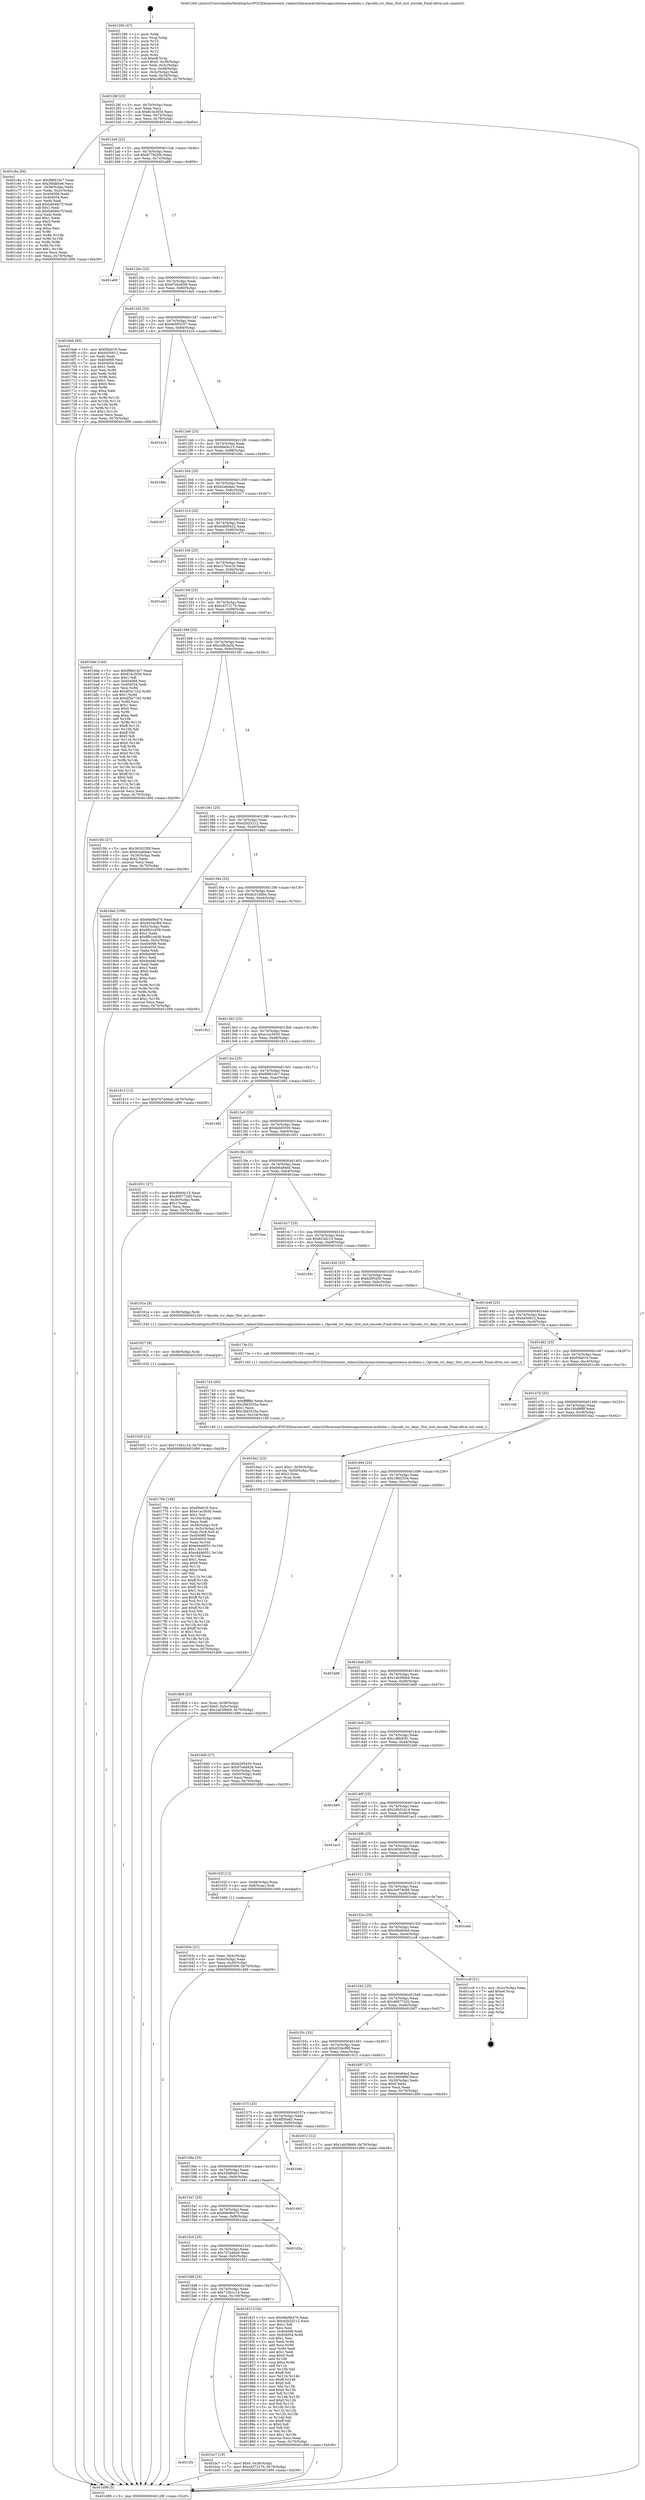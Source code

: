 digraph "0x401260" {
  label = "0x401260 (/mnt/c/Users/mathe/Desktop/tcc/POCII/binaries/extr_radare2librasmarchxtensagnuxtensa-modules.c_Opcode_rsr_depc_Slot_inst_encode_Final-ollvm.out::main(0))"
  labelloc = "t"
  node[shape=record]

  Entry [label="",width=0.3,height=0.3,shape=circle,fillcolor=black,style=filled]
  "0x40128f" [label="{
     0x40128f [23]\l
     | [instrs]\l
     &nbsp;&nbsp;0x40128f \<+3\>: mov -0x70(%rbp),%eax\l
     &nbsp;&nbsp;0x401292 \<+2\>: mov %eax,%ecx\l
     &nbsp;&nbsp;0x401294 \<+6\>: sub $0x814c5f3d,%ecx\l
     &nbsp;&nbsp;0x40129a \<+3\>: mov %eax,-0x74(%rbp)\l
     &nbsp;&nbsp;0x40129d \<+3\>: mov %ecx,-0x78(%rbp)\l
     &nbsp;&nbsp;0x4012a0 \<+6\>: je 0000000000401c6a \<main+0xa0a\>\l
  }"]
  "0x401c6a" [label="{
     0x401c6a [94]\l
     | [instrs]\l
     &nbsp;&nbsp;0x401c6a \<+5\>: mov $0xf9661dc7,%eax\l
     &nbsp;&nbsp;0x401c6f \<+5\>: mov $0x3fddb5e6,%ecx\l
     &nbsp;&nbsp;0x401c74 \<+3\>: mov -0x38(%rbp),%edx\l
     &nbsp;&nbsp;0x401c77 \<+3\>: mov %edx,-0x2c(%rbp)\l
     &nbsp;&nbsp;0x401c7a \<+7\>: mov 0x404068,%edx\l
     &nbsp;&nbsp;0x401c81 \<+7\>: mov 0x404054,%esi\l
     &nbsp;&nbsp;0x401c88 \<+2\>: mov %edx,%edi\l
     &nbsp;&nbsp;0x401c8a \<+6\>: add $0xb4646c7f,%edi\l
     &nbsp;&nbsp;0x401c90 \<+3\>: sub $0x1,%edi\l
     &nbsp;&nbsp;0x401c93 \<+6\>: sub $0xb4646c7f,%edi\l
     &nbsp;&nbsp;0x401c99 \<+3\>: imul %edi,%edx\l
     &nbsp;&nbsp;0x401c9c \<+3\>: and $0x1,%edx\l
     &nbsp;&nbsp;0x401c9f \<+3\>: cmp $0x0,%edx\l
     &nbsp;&nbsp;0x401ca2 \<+4\>: sete %r8b\l
     &nbsp;&nbsp;0x401ca6 \<+3\>: cmp $0xa,%esi\l
     &nbsp;&nbsp;0x401ca9 \<+4\>: setl %r9b\l
     &nbsp;&nbsp;0x401cad \<+3\>: mov %r8b,%r10b\l
     &nbsp;&nbsp;0x401cb0 \<+3\>: and %r9b,%r10b\l
     &nbsp;&nbsp;0x401cb3 \<+3\>: xor %r9b,%r8b\l
     &nbsp;&nbsp;0x401cb6 \<+3\>: or %r8b,%r10b\l
     &nbsp;&nbsp;0x401cb9 \<+4\>: test $0x1,%r10b\l
     &nbsp;&nbsp;0x401cbd \<+3\>: cmovne %ecx,%eax\l
     &nbsp;&nbsp;0x401cc0 \<+3\>: mov %eax,-0x70(%rbp)\l
     &nbsp;&nbsp;0x401cc3 \<+5\>: jmp 0000000000401d99 \<main+0xb39\>\l
  }"]
  "0x4012a6" [label="{
     0x4012a6 [22]\l
     | [instrs]\l
     &nbsp;&nbsp;0x4012a6 \<+5\>: jmp 00000000004012ab \<main+0x4b\>\l
     &nbsp;&nbsp;0x4012ab \<+3\>: mov -0x74(%rbp),%eax\l
     &nbsp;&nbsp;0x4012ae \<+5\>: sub $0x877fa35b,%eax\l
     &nbsp;&nbsp;0x4012b3 \<+3\>: mov %eax,-0x7c(%rbp)\l
     &nbsp;&nbsp;0x4012b6 \<+6\>: je 0000000000401a69 \<main+0x809\>\l
  }"]
  Exit [label="",width=0.3,height=0.3,shape=circle,fillcolor=black,style=filled,peripheries=2]
  "0x401a69" [label="{
     0x401a69\l
  }", style=dashed]
  "0x4012bc" [label="{
     0x4012bc [22]\l
     | [instrs]\l
     &nbsp;&nbsp;0x4012bc \<+5\>: jmp 00000000004012c1 \<main+0x61\>\l
     &nbsp;&nbsp;0x4012c1 \<+3\>: mov -0x74(%rbp),%eax\l
     &nbsp;&nbsp;0x4012c4 \<+5\>: sub $0x97eb4826,%eax\l
     &nbsp;&nbsp;0x4012c9 \<+3\>: mov %eax,-0x80(%rbp)\l
     &nbsp;&nbsp;0x4012cc \<+6\>: je 00000000004016eb \<main+0x48b\>\l
  }"]
  "0x4015f2" [label="{
     0x4015f2\l
  }", style=dashed]
  "0x4016eb" [label="{
     0x4016eb [83]\l
     | [instrs]\l
     &nbsp;&nbsp;0x4016eb \<+5\>: mov $0xf5fa019,%eax\l
     &nbsp;&nbsp;0x4016f0 \<+5\>: mov $0xd450612,%ecx\l
     &nbsp;&nbsp;0x4016f5 \<+2\>: xor %edx,%edx\l
     &nbsp;&nbsp;0x4016f7 \<+7\>: mov 0x404068,%esi\l
     &nbsp;&nbsp;0x4016fe \<+7\>: mov 0x404054,%edi\l
     &nbsp;&nbsp;0x401705 \<+3\>: sub $0x1,%edx\l
     &nbsp;&nbsp;0x401708 \<+3\>: mov %esi,%r8d\l
     &nbsp;&nbsp;0x40170b \<+3\>: add %edx,%r8d\l
     &nbsp;&nbsp;0x40170e \<+4\>: imul %r8d,%esi\l
     &nbsp;&nbsp;0x401712 \<+3\>: and $0x1,%esi\l
     &nbsp;&nbsp;0x401715 \<+3\>: cmp $0x0,%esi\l
     &nbsp;&nbsp;0x401718 \<+4\>: sete %r9b\l
     &nbsp;&nbsp;0x40171c \<+3\>: cmp $0xa,%edi\l
     &nbsp;&nbsp;0x40171f \<+4\>: setl %r10b\l
     &nbsp;&nbsp;0x401723 \<+3\>: mov %r9b,%r11b\l
     &nbsp;&nbsp;0x401726 \<+3\>: and %r10b,%r11b\l
     &nbsp;&nbsp;0x401729 \<+3\>: xor %r10b,%r9b\l
     &nbsp;&nbsp;0x40172c \<+3\>: or %r9b,%r11b\l
     &nbsp;&nbsp;0x40172f \<+4\>: test $0x1,%r11b\l
     &nbsp;&nbsp;0x401733 \<+3\>: cmovne %ecx,%eax\l
     &nbsp;&nbsp;0x401736 \<+3\>: mov %eax,-0x70(%rbp)\l
     &nbsp;&nbsp;0x401739 \<+5\>: jmp 0000000000401d99 \<main+0xb39\>\l
  }"]
  "0x4012d2" [label="{
     0x4012d2 [25]\l
     | [instrs]\l
     &nbsp;&nbsp;0x4012d2 \<+5\>: jmp 00000000004012d7 \<main+0x77\>\l
     &nbsp;&nbsp;0x4012d7 \<+3\>: mov -0x74(%rbp),%eax\l
     &nbsp;&nbsp;0x4012da \<+5\>: sub $0x9e595337,%eax\l
     &nbsp;&nbsp;0x4012df \<+6\>: mov %eax,-0x84(%rbp)\l
     &nbsp;&nbsp;0x4012e5 \<+6\>: je 0000000000401b1b \<main+0x8bb\>\l
  }"]
  "0x401bc7" [label="{
     0x401bc7 [19]\l
     | [instrs]\l
     &nbsp;&nbsp;0x401bc7 \<+7\>: movl $0x0,-0x38(%rbp)\l
     &nbsp;&nbsp;0x401bce \<+7\>: movl $0xcd37217b,-0x70(%rbp)\l
     &nbsp;&nbsp;0x401bd5 \<+5\>: jmp 0000000000401d99 \<main+0xb39\>\l
  }"]
  "0x401b1b" [label="{
     0x401b1b\l
  }", style=dashed]
  "0x4012eb" [label="{
     0x4012eb [25]\l
     | [instrs]\l
     &nbsp;&nbsp;0x4012eb \<+5\>: jmp 00000000004012f0 \<main+0x90\>\l
     &nbsp;&nbsp;0x4012f0 \<+3\>: mov -0x74(%rbp),%eax\l
     &nbsp;&nbsp;0x4012f3 \<+5\>: sub $0x9fa64c15,%eax\l
     &nbsp;&nbsp;0x4012f8 \<+6\>: mov %eax,-0x88(%rbp)\l
     &nbsp;&nbsp;0x4012fe \<+6\>: je 000000000040166c \<main+0x40c\>\l
  }"]
  "0x401930" [label="{
     0x401930 [12]\l
     | [instrs]\l
     &nbsp;&nbsp;0x401930 \<+7\>: movl $0x710b1c14,-0x70(%rbp)\l
     &nbsp;&nbsp;0x401937 \<+5\>: jmp 0000000000401d99 \<main+0xb39\>\l
  }"]
  "0x40166c" [label="{
     0x40166c\l
  }", style=dashed]
  "0x401304" [label="{
     0x401304 [25]\l
     | [instrs]\l
     &nbsp;&nbsp;0x401304 \<+5\>: jmp 0000000000401309 \<main+0xa9\>\l
     &nbsp;&nbsp;0x401309 \<+3\>: mov -0x74(%rbp),%eax\l
     &nbsp;&nbsp;0x40130c \<+5\>: sub $0xb2a6daec,%eax\l
     &nbsp;&nbsp;0x401311 \<+6\>: mov %eax,-0x8c(%rbp)\l
     &nbsp;&nbsp;0x401317 \<+6\>: je 0000000000401617 \<main+0x3b7\>\l
  }"]
  "0x401927" [label="{
     0x401927 [9]\l
     | [instrs]\l
     &nbsp;&nbsp;0x401927 \<+4\>: mov -0x58(%rbp),%rdi\l
     &nbsp;&nbsp;0x40192b \<+5\>: call 0000000000401030 \<free@plt\>\l
     | [calls]\l
     &nbsp;&nbsp;0x401030 \{1\} (unknown)\l
  }"]
  "0x401617" [label="{
     0x401617\l
  }", style=dashed]
  "0x40131d" [label="{
     0x40131d [25]\l
     | [instrs]\l
     &nbsp;&nbsp;0x40131d \<+5\>: jmp 0000000000401322 \<main+0xc2\>\l
     &nbsp;&nbsp;0x401322 \<+3\>: mov -0x74(%rbp),%eax\l
     &nbsp;&nbsp;0x401325 \<+5\>: sub $0xb4bf0422,%eax\l
     &nbsp;&nbsp;0x40132a \<+6\>: mov %eax,-0x90(%rbp)\l
     &nbsp;&nbsp;0x401330 \<+6\>: je 0000000000401d71 \<main+0xb11\>\l
  }"]
  "0x4015d9" [label="{
     0x4015d9 [25]\l
     | [instrs]\l
     &nbsp;&nbsp;0x4015d9 \<+5\>: jmp 00000000004015de \<main+0x37e\>\l
     &nbsp;&nbsp;0x4015de \<+3\>: mov -0x74(%rbp),%eax\l
     &nbsp;&nbsp;0x4015e1 \<+5\>: sub $0x710b1c14,%eax\l
     &nbsp;&nbsp;0x4015e6 \<+6\>: mov %eax,-0x100(%rbp)\l
     &nbsp;&nbsp;0x4015ec \<+6\>: je 0000000000401bc7 \<main+0x967\>\l
  }"]
  "0x401d71" [label="{
     0x401d71\l
  }", style=dashed]
  "0x401336" [label="{
     0x401336 [25]\l
     | [instrs]\l
     &nbsp;&nbsp;0x401336 \<+5\>: jmp 000000000040133b \<main+0xdb\>\l
     &nbsp;&nbsp;0x40133b \<+3\>: mov -0x74(%rbp),%eax\l
     &nbsp;&nbsp;0x40133e \<+5\>: sub $0xc27bce1b,%eax\l
     &nbsp;&nbsp;0x401343 \<+6\>: mov %eax,-0x94(%rbp)\l
     &nbsp;&nbsp;0x401349 \<+6\>: je 0000000000401a42 \<main+0x7e2\>\l
  }"]
  "0x40181f" [label="{
     0x40181f [134]\l
     | [instrs]\l
     &nbsp;&nbsp;0x40181f \<+5\>: mov $0x68e9b476,%eax\l
     &nbsp;&nbsp;0x401824 \<+5\>: mov $0xd2b25212,%ecx\l
     &nbsp;&nbsp;0x401829 \<+2\>: mov $0x1,%dl\l
     &nbsp;&nbsp;0x40182b \<+2\>: xor %esi,%esi\l
     &nbsp;&nbsp;0x40182d \<+7\>: mov 0x404068,%edi\l
     &nbsp;&nbsp;0x401834 \<+8\>: mov 0x404054,%r8d\l
     &nbsp;&nbsp;0x40183c \<+3\>: sub $0x1,%esi\l
     &nbsp;&nbsp;0x40183f \<+3\>: mov %edi,%r9d\l
     &nbsp;&nbsp;0x401842 \<+3\>: add %esi,%r9d\l
     &nbsp;&nbsp;0x401845 \<+4\>: imul %r9d,%edi\l
     &nbsp;&nbsp;0x401849 \<+3\>: and $0x1,%edi\l
     &nbsp;&nbsp;0x40184c \<+3\>: cmp $0x0,%edi\l
     &nbsp;&nbsp;0x40184f \<+4\>: sete %r10b\l
     &nbsp;&nbsp;0x401853 \<+4\>: cmp $0xa,%r8d\l
     &nbsp;&nbsp;0x401857 \<+4\>: setl %r11b\l
     &nbsp;&nbsp;0x40185b \<+3\>: mov %r10b,%bl\l
     &nbsp;&nbsp;0x40185e \<+3\>: xor $0xff,%bl\l
     &nbsp;&nbsp;0x401861 \<+3\>: mov %r11b,%r14b\l
     &nbsp;&nbsp;0x401864 \<+4\>: xor $0xff,%r14b\l
     &nbsp;&nbsp;0x401868 \<+3\>: xor $0x0,%dl\l
     &nbsp;&nbsp;0x40186b \<+3\>: mov %bl,%r15b\l
     &nbsp;&nbsp;0x40186e \<+4\>: and $0x0,%r15b\l
     &nbsp;&nbsp;0x401872 \<+3\>: and %dl,%r10b\l
     &nbsp;&nbsp;0x401875 \<+3\>: mov %r14b,%r12b\l
     &nbsp;&nbsp;0x401878 \<+4\>: and $0x0,%r12b\l
     &nbsp;&nbsp;0x40187c \<+3\>: and %dl,%r11b\l
     &nbsp;&nbsp;0x40187f \<+3\>: or %r10b,%r15b\l
     &nbsp;&nbsp;0x401882 \<+3\>: or %r11b,%r12b\l
     &nbsp;&nbsp;0x401885 \<+3\>: xor %r12b,%r15b\l
     &nbsp;&nbsp;0x401888 \<+3\>: or %r14b,%bl\l
     &nbsp;&nbsp;0x40188b \<+3\>: xor $0xff,%bl\l
     &nbsp;&nbsp;0x40188e \<+3\>: or $0x0,%dl\l
     &nbsp;&nbsp;0x401891 \<+2\>: and %dl,%bl\l
     &nbsp;&nbsp;0x401893 \<+3\>: or %bl,%r15b\l
     &nbsp;&nbsp;0x401896 \<+4\>: test $0x1,%r15b\l
     &nbsp;&nbsp;0x40189a \<+3\>: cmovne %ecx,%eax\l
     &nbsp;&nbsp;0x40189d \<+3\>: mov %eax,-0x70(%rbp)\l
     &nbsp;&nbsp;0x4018a0 \<+5\>: jmp 0000000000401d99 \<main+0xb39\>\l
  }"]
  "0x401a42" [label="{
     0x401a42\l
  }", style=dashed]
  "0x40134f" [label="{
     0x40134f [25]\l
     | [instrs]\l
     &nbsp;&nbsp;0x40134f \<+5\>: jmp 0000000000401354 \<main+0xf4\>\l
     &nbsp;&nbsp;0x401354 \<+3\>: mov -0x74(%rbp),%eax\l
     &nbsp;&nbsp;0x401357 \<+5\>: sub $0xcd37217b,%eax\l
     &nbsp;&nbsp;0x40135c \<+6\>: mov %eax,-0x98(%rbp)\l
     &nbsp;&nbsp;0x401362 \<+6\>: je 0000000000401bda \<main+0x97a\>\l
  }"]
  "0x4015c0" [label="{
     0x4015c0 [25]\l
     | [instrs]\l
     &nbsp;&nbsp;0x4015c0 \<+5\>: jmp 00000000004015c5 \<main+0x365\>\l
     &nbsp;&nbsp;0x4015c5 \<+3\>: mov -0x74(%rbp),%eax\l
     &nbsp;&nbsp;0x4015c8 \<+5\>: sub $0x707a46a0,%eax\l
     &nbsp;&nbsp;0x4015cd \<+6\>: mov %eax,-0xfc(%rbp)\l
     &nbsp;&nbsp;0x4015d3 \<+6\>: je 000000000040181f \<main+0x5bf\>\l
  }"]
  "0x401bda" [label="{
     0x401bda [144]\l
     | [instrs]\l
     &nbsp;&nbsp;0x401bda \<+5\>: mov $0xf9661dc7,%eax\l
     &nbsp;&nbsp;0x401bdf \<+5\>: mov $0x814c5f3d,%ecx\l
     &nbsp;&nbsp;0x401be4 \<+2\>: mov $0x1,%dl\l
     &nbsp;&nbsp;0x401be6 \<+7\>: mov 0x404068,%esi\l
     &nbsp;&nbsp;0x401bed \<+7\>: mov 0x404054,%edi\l
     &nbsp;&nbsp;0x401bf4 \<+3\>: mov %esi,%r8d\l
     &nbsp;&nbsp;0x401bf7 \<+7\>: add $0xdf3a71b2,%r8d\l
     &nbsp;&nbsp;0x401bfe \<+4\>: sub $0x1,%r8d\l
     &nbsp;&nbsp;0x401c02 \<+7\>: sub $0xdf3a71b2,%r8d\l
     &nbsp;&nbsp;0x401c09 \<+4\>: imul %r8d,%esi\l
     &nbsp;&nbsp;0x401c0d \<+3\>: and $0x1,%esi\l
     &nbsp;&nbsp;0x401c10 \<+3\>: cmp $0x0,%esi\l
     &nbsp;&nbsp;0x401c13 \<+4\>: sete %r9b\l
     &nbsp;&nbsp;0x401c17 \<+3\>: cmp $0xa,%edi\l
     &nbsp;&nbsp;0x401c1a \<+4\>: setl %r10b\l
     &nbsp;&nbsp;0x401c1e \<+3\>: mov %r9b,%r11b\l
     &nbsp;&nbsp;0x401c21 \<+4\>: xor $0xff,%r11b\l
     &nbsp;&nbsp;0x401c25 \<+3\>: mov %r10b,%bl\l
     &nbsp;&nbsp;0x401c28 \<+3\>: xor $0xff,%bl\l
     &nbsp;&nbsp;0x401c2b \<+3\>: xor $0x0,%dl\l
     &nbsp;&nbsp;0x401c2e \<+3\>: mov %r11b,%r14b\l
     &nbsp;&nbsp;0x401c31 \<+4\>: and $0x0,%r14b\l
     &nbsp;&nbsp;0x401c35 \<+3\>: and %dl,%r9b\l
     &nbsp;&nbsp;0x401c38 \<+3\>: mov %bl,%r15b\l
     &nbsp;&nbsp;0x401c3b \<+4\>: and $0x0,%r15b\l
     &nbsp;&nbsp;0x401c3f \<+3\>: and %dl,%r10b\l
     &nbsp;&nbsp;0x401c42 \<+3\>: or %r9b,%r14b\l
     &nbsp;&nbsp;0x401c45 \<+3\>: or %r10b,%r15b\l
     &nbsp;&nbsp;0x401c48 \<+3\>: xor %r15b,%r14b\l
     &nbsp;&nbsp;0x401c4b \<+3\>: or %bl,%r11b\l
     &nbsp;&nbsp;0x401c4e \<+4\>: xor $0xff,%r11b\l
     &nbsp;&nbsp;0x401c52 \<+3\>: or $0x0,%dl\l
     &nbsp;&nbsp;0x401c55 \<+3\>: and %dl,%r11b\l
     &nbsp;&nbsp;0x401c58 \<+3\>: or %r11b,%r14b\l
     &nbsp;&nbsp;0x401c5b \<+4\>: test $0x1,%r14b\l
     &nbsp;&nbsp;0x401c5f \<+3\>: cmovne %ecx,%eax\l
     &nbsp;&nbsp;0x401c62 \<+3\>: mov %eax,-0x70(%rbp)\l
     &nbsp;&nbsp;0x401c65 \<+5\>: jmp 0000000000401d99 \<main+0xb39\>\l
  }"]
  "0x401368" [label="{
     0x401368 [25]\l
     | [instrs]\l
     &nbsp;&nbsp;0x401368 \<+5\>: jmp 000000000040136d \<main+0x10d\>\l
     &nbsp;&nbsp;0x40136d \<+3\>: mov -0x74(%rbp),%eax\l
     &nbsp;&nbsp;0x401370 \<+5\>: sub $0xcdfb3a5b,%eax\l
     &nbsp;&nbsp;0x401375 \<+6\>: mov %eax,-0x9c(%rbp)\l
     &nbsp;&nbsp;0x40137b \<+6\>: je 00000000004015fc \<main+0x39c\>\l
  }"]
  "0x401d2a" [label="{
     0x401d2a\l
  }", style=dashed]
  "0x4015fc" [label="{
     0x4015fc [27]\l
     | [instrs]\l
     &nbsp;&nbsp;0x4015fc \<+5\>: mov $0x365023f9,%eax\l
     &nbsp;&nbsp;0x401601 \<+5\>: mov $0xb2a6daec,%ecx\l
     &nbsp;&nbsp;0x401606 \<+3\>: mov -0x34(%rbp),%edx\l
     &nbsp;&nbsp;0x401609 \<+3\>: cmp $0x2,%edx\l
     &nbsp;&nbsp;0x40160c \<+3\>: cmovne %ecx,%eax\l
     &nbsp;&nbsp;0x40160f \<+3\>: mov %eax,-0x70(%rbp)\l
     &nbsp;&nbsp;0x401612 \<+5\>: jmp 0000000000401d99 \<main+0xb39\>\l
  }"]
  "0x401381" [label="{
     0x401381 [25]\l
     | [instrs]\l
     &nbsp;&nbsp;0x401381 \<+5\>: jmp 0000000000401386 \<main+0x126\>\l
     &nbsp;&nbsp;0x401386 \<+3\>: mov -0x74(%rbp),%eax\l
     &nbsp;&nbsp;0x401389 \<+5\>: sub $0xd2b25212,%eax\l
     &nbsp;&nbsp;0x40138e \<+6\>: mov %eax,-0xa0(%rbp)\l
     &nbsp;&nbsp;0x401394 \<+6\>: je 00000000004018a5 \<main+0x645\>\l
  }"]
  "0x401d99" [label="{
     0x401d99 [5]\l
     | [instrs]\l
     &nbsp;&nbsp;0x401d99 \<+5\>: jmp 000000000040128f \<main+0x2f\>\l
  }"]
  "0x401260" [label="{
     0x401260 [47]\l
     | [instrs]\l
     &nbsp;&nbsp;0x401260 \<+1\>: push %rbp\l
     &nbsp;&nbsp;0x401261 \<+3\>: mov %rsp,%rbp\l
     &nbsp;&nbsp;0x401264 \<+2\>: push %r15\l
     &nbsp;&nbsp;0x401266 \<+2\>: push %r14\l
     &nbsp;&nbsp;0x401268 \<+2\>: push %r13\l
     &nbsp;&nbsp;0x40126a \<+2\>: push %r12\l
     &nbsp;&nbsp;0x40126c \<+1\>: push %rbx\l
     &nbsp;&nbsp;0x40126d \<+7\>: sub $0xe8,%rsp\l
     &nbsp;&nbsp;0x401274 \<+7\>: movl $0x0,-0x38(%rbp)\l
     &nbsp;&nbsp;0x40127b \<+3\>: mov %edi,-0x3c(%rbp)\l
     &nbsp;&nbsp;0x40127e \<+4\>: mov %rsi,-0x48(%rbp)\l
     &nbsp;&nbsp;0x401282 \<+3\>: mov -0x3c(%rbp),%edi\l
     &nbsp;&nbsp;0x401285 \<+3\>: mov %edi,-0x34(%rbp)\l
     &nbsp;&nbsp;0x401288 \<+7\>: movl $0xcdfb3a5b,-0x70(%rbp)\l
  }"]
  "0x4015a7" [label="{
     0x4015a7 [25]\l
     | [instrs]\l
     &nbsp;&nbsp;0x4015a7 \<+5\>: jmp 00000000004015ac \<main+0x34c\>\l
     &nbsp;&nbsp;0x4015ac \<+3\>: mov -0x74(%rbp),%eax\l
     &nbsp;&nbsp;0x4015af \<+5\>: sub $0x68e9b476,%eax\l
     &nbsp;&nbsp;0x4015b4 \<+6\>: mov %eax,-0xf8(%rbp)\l
     &nbsp;&nbsp;0x4015ba \<+6\>: je 0000000000401d2a \<main+0xaca\>\l
  }"]
  "0x4018a5" [label="{
     0x4018a5 [109]\l
     | [instrs]\l
     &nbsp;&nbsp;0x4018a5 \<+5\>: mov $0x68e9b476,%eax\l
     &nbsp;&nbsp;0x4018aa \<+5\>: mov $0x4534cf88,%ecx\l
     &nbsp;&nbsp;0x4018af \<+3\>: mov -0x5c(%rbp),%edx\l
     &nbsp;&nbsp;0x4018b2 \<+6\>: sub $0x8fb1e438,%edx\l
     &nbsp;&nbsp;0x4018b8 \<+3\>: add $0x1,%edx\l
     &nbsp;&nbsp;0x4018bb \<+6\>: add $0x8fb1e438,%edx\l
     &nbsp;&nbsp;0x4018c1 \<+3\>: mov %edx,-0x5c(%rbp)\l
     &nbsp;&nbsp;0x4018c4 \<+7\>: mov 0x404068,%edx\l
     &nbsp;&nbsp;0x4018cb \<+7\>: mov 0x404054,%esi\l
     &nbsp;&nbsp;0x4018d2 \<+2\>: mov %edx,%edi\l
     &nbsp;&nbsp;0x4018d4 \<+6\>: sub $0xfeeb8f,%edi\l
     &nbsp;&nbsp;0x4018da \<+3\>: sub $0x1,%edi\l
     &nbsp;&nbsp;0x4018dd \<+6\>: add $0xfeeb8f,%edi\l
     &nbsp;&nbsp;0x4018e3 \<+3\>: imul %edi,%edx\l
     &nbsp;&nbsp;0x4018e6 \<+3\>: and $0x1,%edx\l
     &nbsp;&nbsp;0x4018e9 \<+3\>: cmp $0x0,%edx\l
     &nbsp;&nbsp;0x4018ec \<+4\>: sete %r8b\l
     &nbsp;&nbsp;0x4018f0 \<+3\>: cmp $0xa,%esi\l
     &nbsp;&nbsp;0x4018f3 \<+4\>: setl %r9b\l
     &nbsp;&nbsp;0x4018f7 \<+3\>: mov %r8b,%r10b\l
     &nbsp;&nbsp;0x4018fa \<+3\>: and %r9b,%r10b\l
     &nbsp;&nbsp;0x4018fd \<+3\>: xor %r9b,%r8b\l
     &nbsp;&nbsp;0x401900 \<+3\>: or %r8b,%r10b\l
     &nbsp;&nbsp;0x401903 \<+4\>: test $0x1,%r10b\l
     &nbsp;&nbsp;0x401907 \<+3\>: cmovne %ecx,%eax\l
     &nbsp;&nbsp;0x40190a \<+3\>: mov %eax,-0x70(%rbp)\l
     &nbsp;&nbsp;0x40190d \<+5\>: jmp 0000000000401d99 \<main+0xb39\>\l
  }"]
  "0x40139a" [label="{
     0x40139a [25]\l
     | [instrs]\l
     &nbsp;&nbsp;0x40139a \<+5\>: jmp 000000000040139f \<main+0x13f\>\l
     &nbsp;&nbsp;0x40139f \<+3\>: mov -0x74(%rbp),%eax\l
     &nbsp;&nbsp;0x4013a2 \<+5\>: sub $0xdc21b6be,%eax\l
     &nbsp;&nbsp;0x4013a7 \<+6\>: mov %eax,-0xa4(%rbp)\l
     &nbsp;&nbsp;0x4013ad \<+6\>: je 00000000004019c2 \<main+0x762\>\l
  }"]
  "0x401d43" [label="{
     0x401d43\l
  }", style=dashed]
  "0x4019c2" [label="{
     0x4019c2\l
  }", style=dashed]
  "0x4013b3" [label="{
     0x4013b3 [25]\l
     | [instrs]\l
     &nbsp;&nbsp;0x4013b3 \<+5\>: jmp 00000000004013b8 \<main+0x158\>\l
     &nbsp;&nbsp;0x4013b8 \<+3\>: mov -0x74(%rbp),%eax\l
     &nbsp;&nbsp;0x4013bb \<+5\>: sub $0xe1ac5930,%eax\l
     &nbsp;&nbsp;0x4013c0 \<+6\>: mov %eax,-0xa8(%rbp)\l
     &nbsp;&nbsp;0x4013c6 \<+6\>: je 0000000000401813 \<main+0x5b3\>\l
  }"]
  "0x40158e" [label="{
     0x40158e [25]\l
     | [instrs]\l
     &nbsp;&nbsp;0x40158e \<+5\>: jmp 0000000000401593 \<main+0x333\>\l
     &nbsp;&nbsp;0x401593 \<+3\>: mov -0x74(%rbp),%eax\l
     &nbsp;&nbsp;0x401596 \<+5\>: sub $0x55fe8443,%eax\l
     &nbsp;&nbsp;0x40159b \<+6\>: mov %eax,-0xf4(%rbp)\l
     &nbsp;&nbsp;0x4015a1 \<+6\>: je 0000000000401d43 \<main+0xae3\>\l
  }"]
  "0x401813" [label="{
     0x401813 [12]\l
     | [instrs]\l
     &nbsp;&nbsp;0x401813 \<+7\>: movl $0x707a46a0,-0x70(%rbp)\l
     &nbsp;&nbsp;0x40181a \<+5\>: jmp 0000000000401d99 \<main+0xb39\>\l
  }"]
  "0x4013cc" [label="{
     0x4013cc [25]\l
     | [instrs]\l
     &nbsp;&nbsp;0x4013cc \<+5\>: jmp 00000000004013d1 \<main+0x171\>\l
     &nbsp;&nbsp;0x4013d1 \<+3\>: mov -0x74(%rbp),%eax\l
     &nbsp;&nbsp;0x4013d4 \<+5\>: sub $0xf9661dc7,%eax\l
     &nbsp;&nbsp;0x4013d9 \<+6\>: mov %eax,-0xac(%rbp)\l
     &nbsp;&nbsp;0x4013df \<+6\>: je 0000000000401d92 \<main+0xb32\>\l
  }"]
  "0x401b8c" [label="{
     0x401b8c\l
  }", style=dashed]
  "0x401d92" [label="{
     0x401d92\l
  }", style=dashed]
  "0x4013e5" [label="{
     0x4013e5 [25]\l
     | [instrs]\l
     &nbsp;&nbsp;0x4013e5 \<+5\>: jmp 00000000004013ea \<main+0x18a\>\l
     &nbsp;&nbsp;0x4013ea \<+3\>: mov -0x74(%rbp),%eax\l
     &nbsp;&nbsp;0x4013ed \<+5\>: sub $0xfa0d5509,%eax\l
     &nbsp;&nbsp;0x4013f2 \<+6\>: mov %eax,-0xb0(%rbp)\l
     &nbsp;&nbsp;0x4013f8 \<+6\>: je 0000000000401651 \<main+0x3f1\>\l
  }"]
  "0x401575" [label="{
     0x401575 [25]\l
     | [instrs]\l
     &nbsp;&nbsp;0x401575 \<+5\>: jmp 000000000040157a \<main+0x31a\>\l
     &nbsp;&nbsp;0x40157a \<+3\>: mov -0x74(%rbp),%eax\l
     &nbsp;&nbsp;0x40157d \<+5\>: sub $0x4ff30a63,%eax\l
     &nbsp;&nbsp;0x401582 \<+6\>: mov %eax,-0xf0(%rbp)\l
     &nbsp;&nbsp;0x401588 \<+6\>: je 0000000000401b8c \<main+0x92c\>\l
  }"]
  "0x401651" [label="{
     0x401651 [27]\l
     | [instrs]\l
     &nbsp;&nbsp;0x401651 \<+5\>: mov $0x9fa64c15,%eax\l
     &nbsp;&nbsp;0x401656 \<+5\>: mov $0x406772d2,%ecx\l
     &nbsp;&nbsp;0x40165b \<+3\>: mov -0x30(%rbp),%edx\l
     &nbsp;&nbsp;0x40165e \<+3\>: cmp $0x1,%edx\l
     &nbsp;&nbsp;0x401661 \<+3\>: cmovl %ecx,%eax\l
     &nbsp;&nbsp;0x401664 \<+3\>: mov %eax,-0x70(%rbp)\l
     &nbsp;&nbsp;0x401667 \<+5\>: jmp 0000000000401d99 \<main+0xb39\>\l
  }"]
  "0x4013fe" [label="{
     0x4013fe [25]\l
     | [instrs]\l
     &nbsp;&nbsp;0x4013fe \<+5\>: jmp 0000000000401403 \<main+0x1a3\>\l
     &nbsp;&nbsp;0x401403 \<+3\>: mov -0x74(%rbp),%eax\l
     &nbsp;&nbsp;0x401406 \<+5\>: sub $0xfe6a84ed,%eax\l
     &nbsp;&nbsp;0x40140b \<+6\>: mov %eax,-0xb4(%rbp)\l
     &nbsp;&nbsp;0x401411 \<+6\>: je 0000000000401baa \<main+0x94a\>\l
  }"]
  "0x401912" [label="{
     0x401912 [12]\l
     | [instrs]\l
     &nbsp;&nbsp;0x401912 \<+7\>: movl $0x1ab39bb9,-0x70(%rbp)\l
     &nbsp;&nbsp;0x401919 \<+5\>: jmp 0000000000401d99 \<main+0xb39\>\l
  }"]
  "0x401baa" [label="{
     0x401baa\l
  }", style=dashed]
  "0x401417" [label="{
     0x401417 [25]\l
     | [instrs]\l
     &nbsp;&nbsp;0x401417 \<+5\>: jmp 000000000040141c \<main+0x1bc\>\l
     &nbsp;&nbsp;0x40141c \<+3\>: mov -0x74(%rbp),%eax\l
     &nbsp;&nbsp;0x40141f \<+5\>: sub $0x823d215,%eax\l
     &nbsp;&nbsp;0x401424 \<+6\>: mov %eax,-0xb8(%rbp)\l
     &nbsp;&nbsp;0x40142a \<+6\>: je 000000000040193c \<main+0x6dc\>\l
  }"]
  "0x40176b" [label="{
     0x40176b [168]\l
     | [instrs]\l
     &nbsp;&nbsp;0x40176b \<+5\>: mov $0xf5fa019,%ecx\l
     &nbsp;&nbsp;0x401770 \<+5\>: mov $0xe1ac5930,%edx\l
     &nbsp;&nbsp;0x401775 \<+3\>: mov $0x1,%sil\l
     &nbsp;&nbsp;0x401778 \<+6\>: mov -0x104(%rbp),%edi\l
     &nbsp;&nbsp;0x40177e \<+3\>: imul %eax,%edi\l
     &nbsp;&nbsp;0x401781 \<+4\>: mov -0x58(%rbp),%r8\l
     &nbsp;&nbsp;0x401785 \<+4\>: movslq -0x5c(%rbp),%r9\l
     &nbsp;&nbsp;0x401789 \<+4\>: mov %edi,(%r8,%r9,4)\l
     &nbsp;&nbsp;0x40178d \<+7\>: mov 0x404068,%eax\l
     &nbsp;&nbsp;0x401794 \<+7\>: mov 0x404054,%edi\l
     &nbsp;&nbsp;0x40179b \<+3\>: mov %eax,%r10d\l
     &nbsp;&nbsp;0x40179e \<+7\>: add $0xe44dd051,%r10d\l
     &nbsp;&nbsp;0x4017a5 \<+4\>: sub $0x1,%r10d\l
     &nbsp;&nbsp;0x4017a9 \<+7\>: sub $0xe44dd051,%r10d\l
     &nbsp;&nbsp;0x4017b0 \<+4\>: imul %r10d,%eax\l
     &nbsp;&nbsp;0x4017b4 \<+3\>: and $0x1,%eax\l
     &nbsp;&nbsp;0x4017b7 \<+3\>: cmp $0x0,%eax\l
     &nbsp;&nbsp;0x4017ba \<+4\>: sete %r11b\l
     &nbsp;&nbsp;0x4017be \<+3\>: cmp $0xa,%edi\l
     &nbsp;&nbsp;0x4017c1 \<+3\>: setl %bl\l
     &nbsp;&nbsp;0x4017c4 \<+3\>: mov %r11b,%r14b\l
     &nbsp;&nbsp;0x4017c7 \<+4\>: xor $0xff,%r14b\l
     &nbsp;&nbsp;0x4017cb \<+3\>: mov %bl,%r15b\l
     &nbsp;&nbsp;0x4017ce \<+4\>: xor $0xff,%r15b\l
     &nbsp;&nbsp;0x4017d2 \<+4\>: xor $0x1,%sil\l
     &nbsp;&nbsp;0x4017d6 \<+3\>: mov %r14b,%r12b\l
     &nbsp;&nbsp;0x4017d9 \<+4\>: and $0xff,%r12b\l
     &nbsp;&nbsp;0x4017dd \<+3\>: and %sil,%r11b\l
     &nbsp;&nbsp;0x4017e0 \<+3\>: mov %r15b,%r13b\l
     &nbsp;&nbsp;0x4017e3 \<+4\>: and $0xff,%r13b\l
     &nbsp;&nbsp;0x4017e7 \<+3\>: and %sil,%bl\l
     &nbsp;&nbsp;0x4017ea \<+3\>: or %r11b,%r12b\l
     &nbsp;&nbsp;0x4017ed \<+3\>: or %bl,%r13b\l
     &nbsp;&nbsp;0x4017f0 \<+3\>: xor %r13b,%r12b\l
     &nbsp;&nbsp;0x4017f3 \<+3\>: or %r15b,%r14b\l
     &nbsp;&nbsp;0x4017f6 \<+4\>: xor $0xff,%r14b\l
     &nbsp;&nbsp;0x4017fa \<+4\>: or $0x1,%sil\l
     &nbsp;&nbsp;0x4017fe \<+3\>: and %sil,%r14b\l
     &nbsp;&nbsp;0x401801 \<+3\>: or %r14b,%r12b\l
     &nbsp;&nbsp;0x401804 \<+4\>: test $0x1,%r12b\l
     &nbsp;&nbsp;0x401808 \<+3\>: cmovne %edx,%ecx\l
     &nbsp;&nbsp;0x40180b \<+3\>: mov %ecx,-0x70(%rbp)\l
     &nbsp;&nbsp;0x40180e \<+5\>: jmp 0000000000401d99 \<main+0xb39\>\l
  }"]
  "0x40193c" [label="{
     0x40193c\l
  }", style=dashed]
  "0x401430" [label="{
     0x401430 [25]\l
     | [instrs]\l
     &nbsp;&nbsp;0x401430 \<+5\>: jmp 0000000000401435 \<main+0x1d5\>\l
     &nbsp;&nbsp;0x401435 \<+3\>: mov -0x74(%rbp),%eax\l
     &nbsp;&nbsp;0x401438 \<+5\>: sub $0xb295450,%eax\l
     &nbsp;&nbsp;0x40143d \<+6\>: mov %eax,-0xbc(%rbp)\l
     &nbsp;&nbsp;0x401443 \<+6\>: je 000000000040191e \<main+0x6be\>\l
  }"]
  "0x401743" [label="{
     0x401743 [40]\l
     | [instrs]\l
     &nbsp;&nbsp;0x401743 \<+5\>: mov $0x2,%ecx\l
     &nbsp;&nbsp;0x401748 \<+1\>: cltd\l
     &nbsp;&nbsp;0x401749 \<+2\>: idiv %ecx\l
     &nbsp;&nbsp;0x40174b \<+6\>: imul $0xfffffffe,%edx,%ecx\l
     &nbsp;&nbsp;0x401751 \<+6\>: sub $0x29d3535a,%ecx\l
     &nbsp;&nbsp;0x401757 \<+3\>: add $0x1,%ecx\l
     &nbsp;&nbsp;0x40175a \<+6\>: add $0x29d3535a,%ecx\l
     &nbsp;&nbsp;0x401760 \<+6\>: mov %ecx,-0x104(%rbp)\l
     &nbsp;&nbsp;0x401766 \<+5\>: call 0000000000401160 \<next_i\>\l
     | [calls]\l
     &nbsp;&nbsp;0x401160 \{1\} (/mnt/c/Users/mathe/Desktop/tcc/POCII/binaries/extr_radare2librasmarchxtensagnuxtensa-modules.c_Opcode_rsr_depc_Slot_inst_encode_Final-ollvm.out::next_i)\l
  }"]
  "0x40191e" [label="{
     0x40191e [9]\l
     | [instrs]\l
     &nbsp;&nbsp;0x40191e \<+4\>: mov -0x58(%rbp),%rdi\l
     &nbsp;&nbsp;0x401922 \<+5\>: call 0000000000401240 \<Opcode_rsr_depc_Slot_inst_encode\>\l
     | [calls]\l
     &nbsp;&nbsp;0x401240 \{1\} (/mnt/c/Users/mathe/Desktop/tcc/POCII/binaries/extr_radare2librasmarchxtensagnuxtensa-modules.c_Opcode_rsr_depc_Slot_inst_encode_Final-ollvm.out::Opcode_rsr_depc_Slot_inst_encode)\l
  }"]
  "0x401449" [label="{
     0x401449 [25]\l
     | [instrs]\l
     &nbsp;&nbsp;0x401449 \<+5\>: jmp 000000000040144e \<main+0x1ee\>\l
     &nbsp;&nbsp;0x40144e \<+3\>: mov -0x74(%rbp),%eax\l
     &nbsp;&nbsp;0x401451 \<+5\>: sub $0xd450612,%eax\l
     &nbsp;&nbsp;0x401456 \<+6\>: mov %eax,-0xc0(%rbp)\l
     &nbsp;&nbsp;0x40145c \<+6\>: je 000000000040173e \<main+0x4de\>\l
  }"]
  "0x4016b9" [label="{
     0x4016b9 [23]\l
     | [instrs]\l
     &nbsp;&nbsp;0x4016b9 \<+4\>: mov %rax,-0x58(%rbp)\l
     &nbsp;&nbsp;0x4016bd \<+7\>: movl $0x0,-0x5c(%rbp)\l
     &nbsp;&nbsp;0x4016c4 \<+7\>: movl $0x1ab39bb9,-0x70(%rbp)\l
     &nbsp;&nbsp;0x4016cb \<+5\>: jmp 0000000000401d99 \<main+0xb39\>\l
  }"]
  "0x40173e" [label="{
     0x40173e [5]\l
     | [instrs]\l
     &nbsp;&nbsp;0x40173e \<+5\>: call 0000000000401160 \<next_i\>\l
     | [calls]\l
     &nbsp;&nbsp;0x401160 \{1\} (/mnt/c/Users/mathe/Desktop/tcc/POCII/binaries/extr_radare2librasmarchxtensagnuxtensa-modules.c_Opcode_rsr_depc_Slot_inst_encode_Final-ollvm.out::next_i)\l
  }"]
  "0x401462" [label="{
     0x401462 [25]\l
     | [instrs]\l
     &nbsp;&nbsp;0x401462 \<+5\>: jmp 0000000000401467 \<main+0x207\>\l
     &nbsp;&nbsp;0x401467 \<+3\>: mov -0x74(%rbp),%eax\l
     &nbsp;&nbsp;0x40146a \<+5\>: sub $0xf5fa019,%eax\l
     &nbsp;&nbsp;0x40146f \<+6\>: mov %eax,-0xc4(%rbp)\l
     &nbsp;&nbsp;0x401475 \<+6\>: je 0000000000401cdd \<main+0xa7d\>\l
  }"]
  "0x40155c" [label="{
     0x40155c [25]\l
     | [instrs]\l
     &nbsp;&nbsp;0x40155c \<+5\>: jmp 0000000000401561 \<main+0x301\>\l
     &nbsp;&nbsp;0x401561 \<+3\>: mov -0x74(%rbp),%eax\l
     &nbsp;&nbsp;0x401564 \<+5\>: sub $0x4534cf88,%eax\l
     &nbsp;&nbsp;0x401569 \<+6\>: mov %eax,-0xec(%rbp)\l
     &nbsp;&nbsp;0x40156f \<+6\>: je 0000000000401912 \<main+0x6b2\>\l
  }"]
  "0x401cdd" [label="{
     0x401cdd\l
  }", style=dashed]
  "0x40147b" [label="{
     0x40147b [25]\l
     | [instrs]\l
     &nbsp;&nbsp;0x40147b \<+5\>: jmp 0000000000401480 \<main+0x220\>\l
     &nbsp;&nbsp;0x401480 \<+3\>: mov -0x74(%rbp),%eax\l
     &nbsp;&nbsp;0x401483 \<+5\>: sub $0x190d9f8f,%eax\l
     &nbsp;&nbsp;0x401488 \<+6\>: mov %eax,-0xc8(%rbp)\l
     &nbsp;&nbsp;0x40148e \<+6\>: je 00000000004016a2 \<main+0x442\>\l
  }"]
  "0x401687" [label="{
     0x401687 [27]\l
     | [instrs]\l
     &nbsp;&nbsp;0x401687 \<+5\>: mov $0xfe6a84ed,%eax\l
     &nbsp;&nbsp;0x40168c \<+5\>: mov $0x190d9f8f,%ecx\l
     &nbsp;&nbsp;0x401691 \<+3\>: mov -0x30(%rbp),%edx\l
     &nbsp;&nbsp;0x401694 \<+3\>: cmp $0x0,%edx\l
     &nbsp;&nbsp;0x401697 \<+3\>: cmove %ecx,%eax\l
     &nbsp;&nbsp;0x40169a \<+3\>: mov %eax,-0x70(%rbp)\l
     &nbsp;&nbsp;0x40169d \<+5\>: jmp 0000000000401d99 \<main+0xb39\>\l
  }"]
  "0x4016a2" [label="{
     0x4016a2 [23]\l
     | [instrs]\l
     &nbsp;&nbsp;0x4016a2 \<+7\>: movl $0x1,-0x50(%rbp)\l
     &nbsp;&nbsp;0x4016a9 \<+4\>: movslq -0x50(%rbp),%rax\l
     &nbsp;&nbsp;0x4016ad \<+4\>: shl $0x2,%rax\l
     &nbsp;&nbsp;0x4016b1 \<+3\>: mov %rax,%rdi\l
     &nbsp;&nbsp;0x4016b4 \<+5\>: call 0000000000401050 \<malloc@plt\>\l
     | [calls]\l
     &nbsp;&nbsp;0x401050 \{1\} (unknown)\l
  }"]
  "0x401494" [label="{
     0x401494 [25]\l
     | [instrs]\l
     &nbsp;&nbsp;0x401494 \<+5\>: jmp 0000000000401499 \<main+0x239\>\l
     &nbsp;&nbsp;0x401499 \<+3\>: mov -0x74(%rbp),%eax\l
     &nbsp;&nbsp;0x40149c \<+5\>: sub $0x19fd253e,%eax\l
     &nbsp;&nbsp;0x4014a1 \<+6\>: mov %eax,-0xcc(%rbp)\l
     &nbsp;&nbsp;0x4014a7 \<+6\>: je 0000000000401bb6 \<main+0x956\>\l
  }"]
  "0x401543" [label="{
     0x401543 [25]\l
     | [instrs]\l
     &nbsp;&nbsp;0x401543 \<+5\>: jmp 0000000000401548 \<main+0x2e8\>\l
     &nbsp;&nbsp;0x401548 \<+3\>: mov -0x74(%rbp),%eax\l
     &nbsp;&nbsp;0x40154b \<+5\>: sub $0x406772d2,%eax\l
     &nbsp;&nbsp;0x401550 \<+6\>: mov %eax,-0xe8(%rbp)\l
     &nbsp;&nbsp;0x401556 \<+6\>: je 0000000000401687 \<main+0x427\>\l
  }"]
  "0x401bb6" [label="{
     0x401bb6\l
  }", style=dashed]
  "0x4014ad" [label="{
     0x4014ad [25]\l
     | [instrs]\l
     &nbsp;&nbsp;0x4014ad \<+5\>: jmp 00000000004014b2 \<main+0x252\>\l
     &nbsp;&nbsp;0x4014b2 \<+3\>: mov -0x74(%rbp),%eax\l
     &nbsp;&nbsp;0x4014b5 \<+5\>: sub $0x1ab39bb9,%eax\l
     &nbsp;&nbsp;0x4014ba \<+6\>: mov %eax,-0xd0(%rbp)\l
     &nbsp;&nbsp;0x4014c0 \<+6\>: je 00000000004016d0 \<main+0x470\>\l
  }"]
  "0x401cc8" [label="{
     0x401cc8 [21]\l
     | [instrs]\l
     &nbsp;&nbsp;0x401cc8 \<+3\>: mov -0x2c(%rbp),%eax\l
     &nbsp;&nbsp;0x401ccb \<+7\>: add $0xe8,%rsp\l
     &nbsp;&nbsp;0x401cd2 \<+1\>: pop %rbx\l
     &nbsp;&nbsp;0x401cd3 \<+2\>: pop %r12\l
     &nbsp;&nbsp;0x401cd5 \<+2\>: pop %r13\l
     &nbsp;&nbsp;0x401cd7 \<+2\>: pop %r14\l
     &nbsp;&nbsp;0x401cd9 \<+2\>: pop %r15\l
     &nbsp;&nbsp;0x401cdb \<+1\>: pop %rbp\l
     &nbsp;&nbsp;0x401cdc \<+1\>: ret\l
  }"]
  "0x4016d0" [label="{
     0x4016d0 [27]\l
     | [instrs]\l
     &nbsp;&nbsp;0x4016d0 \<+5\>: mov $0xb295450,%eax\l
     &nbsp;&nbsp;0x4016d5 \<+5\>: mov $0x97eb4826,%ecx\l
     &nbsp;&nbsp;0x4016da \<+3\>: mov -0x5c(%rbp),%edx\l
     &nbsp;&nbsp;0x4016dd \<+3\>: cmp -0x50(%rbp),%edx\l
     &nbsp;&nbsp;0x4016e0 \<+3\>: cmovl %ecx,%eax\l
     &nbsp;&nbsp;0x4016e3 \<+3\>: mov %eax,-0x70(%rbp)\l
     &nbsp;&nbsp;0x4016e6 \<+5\>: jmp 0000000000401d99 \<main+0xb39\>\l
  }"]
  "0x4014c6" [label="{
     0x4014c6 [25]\l
     | [instrs]\l
     &nbsp;&nbsp;0x4014c6 \<+5\>: jmp 00000000004014cb \<main+0x26b\>\l
     &nbsp;&nbsp;0x4014cb \<+3\>: mov -0x74(%rbp),%eax\l
     &nbsp;&nbsp;0x4014ce \<+5\>: sub $0x1d6b93f1,%eax\l
     &nbsp;&nbsp;0x4014d3 \<+6\>: mov %eax,-0xd4(%rbp)\l
     &nbsp;&nbsp;0x4014d9 \<+6\>: je 0000000000401b80 \<main+0x920\>\l
  }"]
  "0x40152a" [label="{
     0x40152a [25]\l
     | [instrs]\l
     &nbsp;&nbsp;0x40152a \<+5\>: jmp 000000000040152f \<main+0x2cf\>\l
     &nbsp;&nbsp;0x40152f \<+3\>: mov -0x74(%rbp),%eax\l
     &nbsp;&nbsp;0x401532 \<+5\>: sub $0x3fddb5e6,%eax\l
     &nbsp;&nbsp;0x401537 \<+6\>: mov %eax,-0xe4(%rbp)\l
     &nbsp;&nbsp;0x40153d \<+6\>: je 0000000000401cc8 \<main+0xa68\>\l
  }"]
  "0x401b80" [label="{
     0x401b80\l
  }", style=dashed]
  "0x4014df" [label="{
     0x4014df [25]\l
     | [instrs]\l
     &nbsp;&nbsp;0x4014df \<+5\>: jmp 00000000004014e4 \<main+0x284\>\l
     &nbsp;&nbsp;0x4014e4 \<+3\>: mov -0x74(%rbp),%eax\l
     &nbsp;&nbsp;0x4014e7 \<+5\>: sub $0x2db52414,%eax\l
     &nbsp;&nbsp;0x4014ec \<+6\>: mov %eax,-0xd8(%rbp)\l
     &nbsp;&nbsp;0x4014f2 \<+6\>: je 0000000000401ac3 \<main+0x863\>\l
  }"]
  "0x401a4e" [label="{
     0x401a4e\l
  }", style=dashed]
  "0x401ac3" [label="{
     0x401ac3\l
  }", style=dashed]
  "0x4014f8" [label="{
     0x4014f8 [25]\l
     | [instrs]\l
     &nbsp;&nbsp;0x4014f8 \<+5\>: jmp 00000000004014fd \<main+0x29d\>\l
     &nbsp;&nbsp;0x4014fd \<+3\>: mov -0x74(%rbp),%eax\l
     &nbsp;&nbsp;0x401500 \<+5\>: sub $0x365023f9,%eax\l
     &nbsp;&nbsp;0x401505 \<+6\>: mov %eax,-0xdc(%rbp)\l
     &nbsp;&nbsp;0x40150b \<+6\>: je 000000000040162f \<main+0x3cf\>\l
  }"]
  "0x40163c" [label="{
     0x40163c [21]\l
     | [instrs]\l
     &nbsp;&nbsp;0x40163c \<+3\>: mov %eax,-0x4c(%rbp)\l
     &nbsp;&nbsp;0x40163f \<+3\>: mov -0x4c(%rbp),%eax\l
     &nbsp;&nbsp;0x401642 \<+3\>: mov %eax,-0x30(%rbp)\l
     &nbsp;&nbsp;0x401645 \<+7\>: movl $0xfa0d5509,-0x70(%rbp)\l
     &nbsp;&nbsp;0x40164c \<+5\>: jmp 0000000000401d99 \<main+0xb39\>\l
  }"]
  "0x40162f" [label="{
     0x40162f [13]\l
     | [instrs]\l
     &nbsp;&nbsp;0x40162f \<+4\>: mov -0x48(%rbp),%rax\l
     &nbsp;&nbsp;0x401633 \<+4\>: mov 0x8(%rax),%rdi\l
     &nbsp;&nbsp;0x401637 \<+5\>: call 0000000000401060 \<atoi@plt\>\l
     | [calls]\l
     &nbsp;&nbsp;0x401060 \{1\} (unknown)\l
  }"]
  "0x401511" [label="{
     0x401511 [25]\l
     | [instrs]\l
     &nbsp;&nbsp;0x401511 \<+5\>: jmp 0000000000401516 \<main+0x2b6\>\l
     &nbsp;&nbsp;0x401516 \<+3\>: mov -0x74(%rbp),%eax\l
     &nbsp;&nbsp;0x401519 \<+5\>: sub $0x3e974b96,%eax\l
     &nbsp;&nbsp;0x40151e \<+6\>: mov %eax,-0xe0(%rbp)\l
     &nbsp;&nbsp;0x401524 \<+6\>: je 0000000000401a4e \<main+0x7ee\>\l
  }"]
  Entry -> "0x401260" [label=" 1"]
  "0x40128f" -> "0x401c6a" [label=" 1"]
  "0x40128f" -> "0x4012a6" [label=" 17"]
  "0x401cc8" -> Exit [label=" 1"]
  "0x4012a6" -> "0x401a69" [label=" 0"]
  "0x4012a6" -> "0x4012bc" [label=" 17"]
  "0x401c6a" -> "0x401d99" [label=" 1"]
  "0x4012bc" -> "0x4016eb" [label=" 1"]
  "0x4012bc" -> "0x4012d2" [label=" 16"]
  "0x401bda" -> "0x401d99" [label=" 1"]
  "0x4012d2" -> "0x401b1b" [label=" 0"]
  "0x4012d2" -> "0x4012eb" [label=" 16"]
  "0x401bc7" -> "0x401d99" [label=" 1"]
  "0x4012eb" -> "0x40166c" [label=" 0"]
  "0x4012eb" -> "0x401304" [label=" 16"]
  "0x4015d9" -> "0x401bc7" [label=" 1"]
  "0x401304" -> "0x401617" [label=" 0"]
  "0x401304" -> "0x40131d" [label=" 16"]
  "0x4015d9" -> "0x4015f2" [label=" 0"]
  "0x40131d" -> "0x401d71" [label=" 0"]
  "0x40131d" -> "0x401336" [label=" 16"]
  "0x401930" -> "0x401d99" [label=" 1"]
  "0x401336" -> "0x401a42" [label=" 0"]
  "0x401336" -> "0x40134f" [label=" 16"]
  "0x401927" -> "0x401930" [label=" 1"]
  "0x40134f" -> "0x401bda" [label=" 1"]
  "0x40134f" -> "0x401368" [label=" 15"]
  "0x401912" -> "0x401d99" [label=" 1"]
  "0x401368" -> "0x4015fc" [label=" 1"]
  "0x401368" -> "0x401381" [label=" 14"]
  "0x4015fc" -> "0x401d99" [label=" 1"]
  "0x401260" -> "0x40128f" [label=" 1"]
  "0x401d99" -> "0x40128f" [label=" 17"]
  "0x4018a5" -> "0x401d99" [label=" 1"]
  "0x401381" -> "0x4018a5" [label=" 1"]
  "0x401381" -> "0x40139a" [label=" 13"]
  "0x4015c0" -> "0x4015d9" [label=" 1"]
  "0x40139a" -> "0x4019c2" [label=" 0"]
  "0x40139a" -> "0x4013b3" [label=" 13"]
  "0x4015c0" -> "0x40181f" [label=" 1"]
  "0x4013b3" -> "0x401813" [label=" 1"]
  "0x4013b3" -> "0x4013cc" [label=" 12"]
  "0x4015a7" -> "0x4015c0" [label=" 2"]
  "0x4013cc" -> "0x401d92" [label=" 0"]
  "0x4013cc" -> "0x4013e5" [label=" 12"]
  "0x4015a7" -> "0x401d2a" [label=" 0"]
  "0x4013e5" -> "0x401651" [label=" 1"]
  "0x4013e5" -> "0x4013fe" [label=" 11"]
  "0x40158e" -> "0x4015a7" [label=" 2"]
  "0x4013fe" -> "0x401baa" [label=" 0"]
  "0x4013fe" -> "0x401417" [label=" 11"]
  "0x40158e" -> "0x401d43" [label=" 0"]
  "0x401417" -> "0x40193c" [label=" 0"]
  "0x401417" -> "0x401430" [label=" 11"]
  "0x401575" -> "0x40158e" [label=" 2"]
  "0x401430" -> "0x40191e" [label=" 1"]
  "0x401430" -> "0x401449" [label=" 10"]
  "0x401575" -> "0x401b8c" [label=" 0"]
  "0x401449" -> "0x40173e" [label=" 1"]
  "0x401449" -> "0x401462" [label=" 9"]
  "0x40181f" -> "0x401d99" [label=" 1"]
  "0x401462" -> "0x401cdd" [label=" 0"]
  "0x401462" -> "0x40147b" [label=" 9"]
  "0x40155c" -> "0x401575" [label=" 2"]
  "0x40147b" -> "0x4016a2" [label=" 1"]
  "0x40147b" -> "0x401494" [label=" 8"]
  "0x40155c" -> "0x401912" [label=" 1"]
  "0x401494" -> "0x401bb6" [label=" 0"]
  "0x401494" -> "0x4014ad" [label=" 8"]
  "0x401813" -> "0x401d99" [label=" 1"]
  "0x4014ad" -> "0x4016d0" [label=" 2"]
  "0x4014ad" -> "0x4014c6" [label=" 6"]
  "0x40176b" -> "0x401d99" [label=" 1"]
  "0x4014c6" -> "0x401b80" [label=" 0"]
  "0x4014c6" -> "0x4014df" [label=" 6"]
  "0x40173e" -> "0x401743" [label=" 1"]
  "0x4014df" -> "0x401ac3" [label=" 0"]
  "0x4014df" -> "0x4014f8" [label=" 6"]
  "0x4016eb" -> "0x401d99" [label=" 1"]
  "0x4014f8" -> "0x40162f" [label=" 1"]
  "0x4014f8" -> "0x401511" [label=" 5"]
  "0x40162f" -> "0x40163c" [label=" 1"]
  "0x40163c" -> "0x401d99" [label=" 1"]
  "0x401651" -> "0x401d99" [label=" 1"]
  "0x4016d0" -> "0x401d99" [label=" 2"]
  "0x401511" -> "0x401a4e" [label=" 0"]
  "0x401511" -> "0x40152a" [label=" 5"]
  "0x401743" -> "0x40176b" [label=" 1"]
  "0x40152a" -> "0x401cc8" [label=" 1"]
  "0x40152a" -> "0x401543" [label=" 4"]
  "0x40191e" -> "0x401927" [label=" 1"]
  "0x401543" -> "0x401687" [label=" 1"]
  "0x401543" -> "0x40155c" [label=" 3"]
  "0x401687" -> "0x401d99" [label=" 1"]
  "0x4016a2" -> "0x4016b9" [label=" 1"]
  "0x4016b9" -> "0x401d99" [label=" 1"]
}
